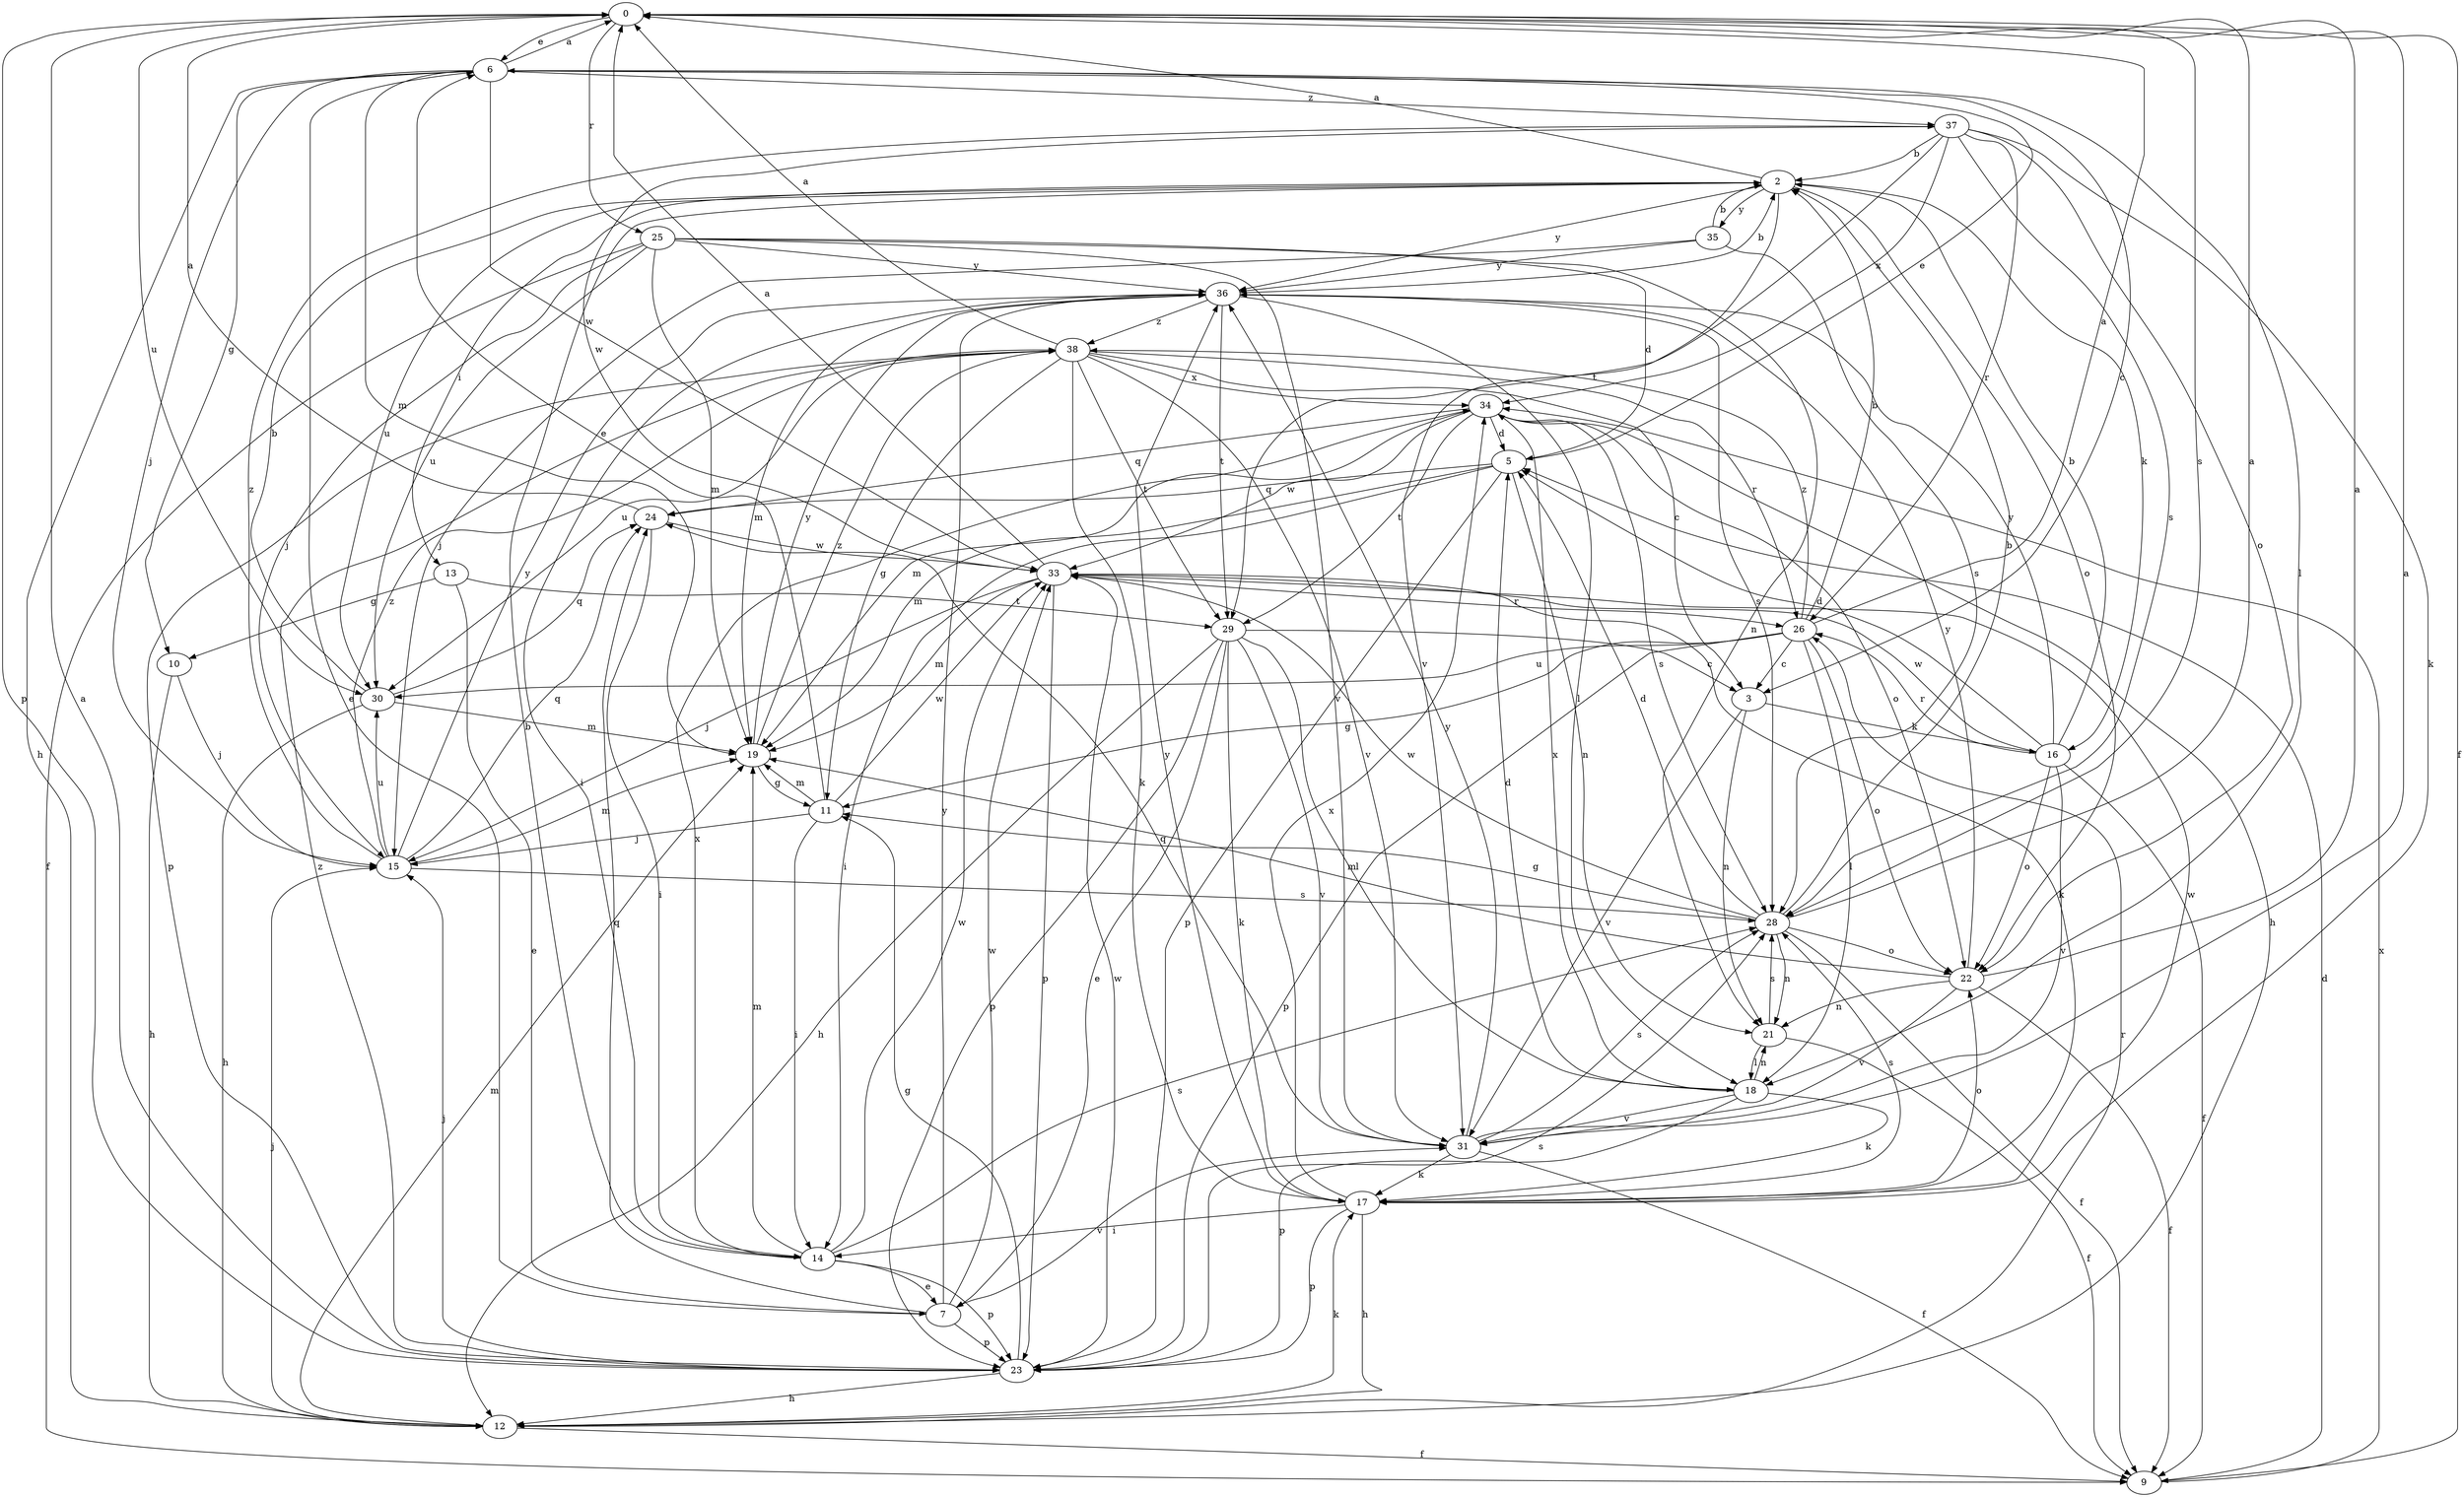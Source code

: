 strict digraph  {
0;
2;
3;
5;
6;
7;
9;
10;
11;
12;
13;
14;
15;
16;
17;
18;
19;
21;
22;
23;
24;
25;
26;
28;
29;
30;
31;
33;
34;
35;
36;
37;
38;
0 -> 6  [label=e];
0 -> 9  [label=f];
0 -> 23  [label=p];
0 -> 25  [label=r];
0 -> 28  [label=s];
0 -> 30  [label=u];
2 -> 0  [label=a];
2 -> 13  [label=i];
2 -> 16  [label=k];
2 -> 22  [label=o];
2 -> 30  [label=u];
2 -> 31  [label=v];
2 -> 35  [label=y];
2 -> 36  [label=y];
3 -> 16  [label=k];
3 -> 21  [label=n];
3 -> 31  [label=v];
5 -> 6  [label=e];
5 -> 14  [label=i];
5 -> 19  [label=m];
5 -> 21  [label=n];
5 -> 23  [label=p];
5 -> 24  [label=q];
6 -> 0  [label=a];
6 -> 3  [label=c];
6 -> 10  [label=g];
6 -> 12  [label=h];
6 -> 15  [label=j];
6 -> 18  [label=l];
6 -> 19  [label=m];
6 -> 33  [label=w];
6 -> 37  [label=z];
7 -> 6  [label=e];
7 -> 23  [label=p];
7 -> 24  [label=q];
7 -> 31  [label=v];
7 -> 33  [label=w];
7 -> 36  [label=y];
9 -> 5  [label=d];
9 -> 34  [label=x];
10 -> 12  [label=h];
10 -> 15  [label=j];
11 -> 6  [label=e];
11 -> 14  [label=i];
11 -> 15  [label=j];
11 -> 19  [label=m];
11 -> 33  [label=w];
12 -> 9  [label=f];
12 -> 15  [label=j];
12 -> 17  [label=k];
12 -> 19  [label=m];
12 -> 26  [label=r];
13 -> 7  [label=e];
13 -> 10  [label=g];
13 -> 29  [label=t];
14 -> 2  [label=b];
14 -> 7  [label=e];
14 -> 19  [label=m];
14 -> 23  [label=p];
14 -> 28  [label=s];
14 -> 33  [label=w];
14 -> 34  [label=x];
15 -> 19  [label=m];
15 -> 24  [label=q];
15 -> 28  [label=s];
15 -> 30  [label=u];
15 -> 36  [label=y];
15 -> 37  [label=z];
15 -> 38  [label=z];
16 -> 2  [label=b];
16 -> 5  [label=d];
16 -> 9  [label=f];
16 -> 22  [label=o];
16 -> 26  [label=r];
16 -> 31  [label=v];
16 -> 33  [label=w];
16 -> 36  [label=y];
17 -> 12  [label=h];
17 -> 14  [label=i];
17 -> 22  [label=o];
17 -> 23  [label=p];
17 -> 28  [label=s];
17 -> 33  [label=w];
17 -> 34  [label=x];
17 -> 36  [label=y];
18 -> 5  [label=d];
18 -> 17  [label=k];
18 -> 21  [label=n];
18 -> 23  [label=p];
18 -> 31  [label=v];
18 -> 34  [label=x];
19 -> 11  [label=g];
19 -> 36  [label=y];
19 -> 38  [label=z];
21 -> 9  [label=f];
21 -> 18  [label=l];
21 -> 28  [label=s];
22 -> 0  [label=a];
22 -> 9  [label=f];
22 -> 19  [label=m];
22 -> 21  [label=n];
22 -> 31  [label=v];
22 -> 36  [label=y];
23 -> 0  [label=a];
23 -> 11  [label=g];
23 -> 12  [label=h];
23 -> 15  [label=j];
23 -> 28  [label=s];
23 -> 33  [label=w];
23 -> 38  [label=z];
24 -> 0  [label=a];
24 -> 14  [label=i];
24 -> 33  [label=w];
25 -> 5  [label=d];
25 -> 9  [label=f];
25 -> 15  [label=j];
25 -> 19  [label=m];
25 -> 21  [label=n];
25 -> 30  [label=u];
25 -> 31  [label=v];
25 -> 36  [label=y];
26 -> 0  [label=a];
26 -> 2  [label=b];
26 -> 3  [label=c];
26 -> 11  [label=g];
26 -> 18  [label=l];
26 -> 22  [label=o];
26 -> 23  [label=p];
26 -> 30  [label=u];
26 -> 38  [label=z];
28 -> 0  [label=a];
28 -> 2  [label=b];
28 -> 5  [label=d];
28 -> 9  [label=f];
28 -> 11  [label=g];
28 -> 21  [label=n];
28 -> 22  [label=o];
28 -> 33  [label=w];
29 -> 3  [label=c];
29 -> 7  [label=e];
29 -> 12  [label=h];
29 -> 17  [label=k];
29 -> 18  [label=l];
29 -> 23  [label=p];
29 -> 31  [label=v];
30 -> 2  [label=b];
30 -> 12  [label=h];
30 -> 19  [label=m];
30 -> 24  [label=q];
31 -> 0  [label=a];
31 -> 9  [label=f];
31 -> 17  [label=k];
31 -> 24  [label=q];
31 -> 28  [label=s];
31 -> 36  [label=y];
33 -> 0  [label=a];
33 -> 15  [label=j];
33 -> 17  [label=k];
33 -> 19  [label=m];
33 -> 23  [label=p];
33 -> 26  [label=r];
34 -> 5  [label=d];
34 -> 12  [label=h];
34 -> 19  [label=m];
34 -> 22  [label=o];
34 -> 24  [label=q];
34 -> 28  [label=s];
34 -> 29  [label=t];
34 -> 33  [label=w];
35 -> 2  [label=b];
35 -> 15  [label=j];
35 -> 28  [label=s];
35 -> 36  [label=y];
36 -> 2  [label=b];
36 -> 14  [label=i];
36 -> 18  [label=l];
36 -> 19  [label=m];
36 -> 28  [label=s];
36 -> 29  [label=t];
36 -> 38  [label=z];
37 -> 2  [label=b];
37 -> 17  [label=k];
37 -> 22  [label=o];
37 -> 26  [label=r];
37 -> 28  [label=s];
37 -> 29  [label=t];
37 -> 33  [label=w];
37 -> 34  [label=x];
38 -> 0  [label=a];
38 -> 3  [label=c];
38 -> 11  [label=g];
38 -> 17  [label=k];
38 -> 23  [label=p];
38 -> 26  [label=r];
38 -> 29  [label=t];
38 -> 30  [label=u];
38 -> 31  [label=v];
38 -> 34  [label=x];
}

